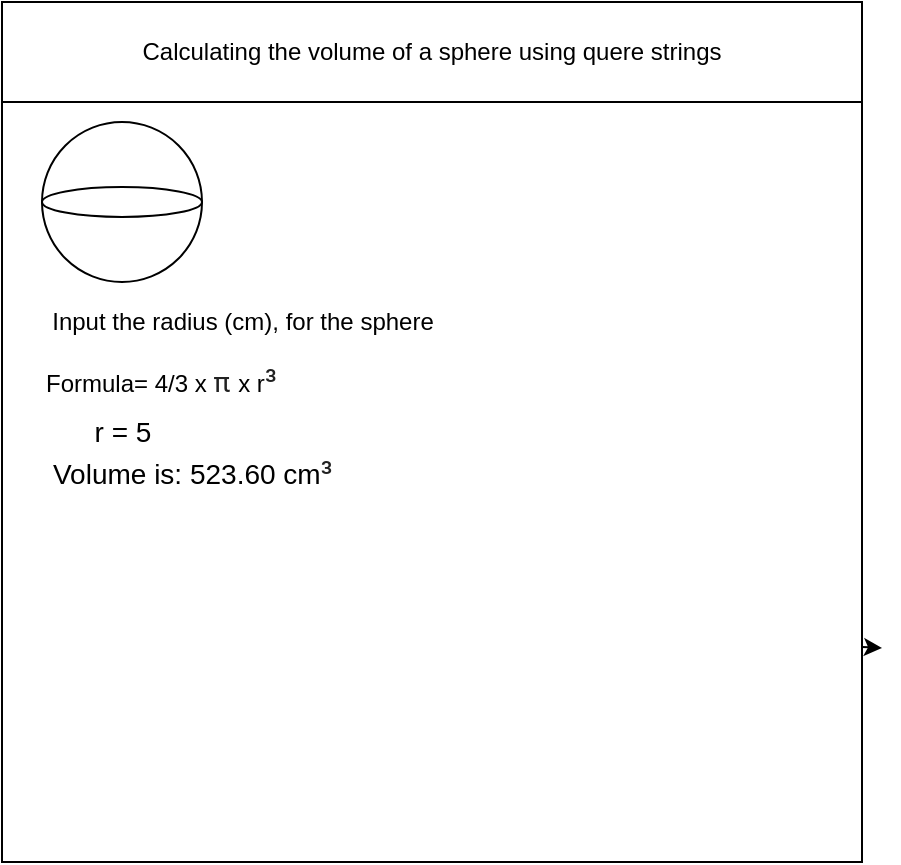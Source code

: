 <mxfile>
    <diagram id="NLMdwFuDThJSYHxl9u7S" name="Page-1">
        <mxGraphModel dx="502" dy="733" grid="1" gridSize="10" guides="1" tooltips="1" connect="1" arrows="1" fold="1" page="1" pageScale="1" pageWidth="827" pageHeight="1169" math="0" shadow="0">
            <root>
                <mxCell id="0"/>
                <mxCell id="1" parent="0"/>
                <mxCell id="13" style="edgeStyle=none;html=1;exitX=1;exitY=0.75;exitDx=0;exitDy=0;fontFamily=Helvetica;fontSize=14;" edge="1" parent="1" source="2">
                    <mxGeometry relative="1" as="geometry">
                        <mxPoint x="470" y="363" as="targetPoint"/>
                    </mxGeometry>
                </mxCell>
                <mxCell id="2" value="" style="whiteSpace=wrap;html=1;aspect=fixed;" vertex="1" parent="1">
                    <mxGeometry x="30" y="40" width="430" height="430" as="geometry"/>
                </mxCell>
                <mxCell id="3" value="Calculating the volume of a sphere using quere strings" style="rounded=0;whiteSpace=wrap;html=1;" vertex="1" parent="1">
                    <mxGeometry x="30" y="40" width="430" height="50" as="geometry"/>
                </mxCell>
                <mxCell id="4" value="" style="ellipse;whiteSpace=wrap;html=1;aspect=fixed;" vertex="1" parent="1">
                    <mxGeometry x="50" y="100" width="80" height="80" as="geometry"/>
                </mxCell>
                <mxCell id="5" value="" style="ellipse;whiteSpace=wrap;html=1;" vertex="1" parent="1">
                    <mxGeometry x="50" y="132.5" width="80" height="15" as="geometry"/>
                </mxCell>
                <mxCell id="8" value="Input the radius (cm), for the sphere" style="text;html=1;align=center;verticalAlign=middle;resizable=0;points=[];autosize=1;strokeColor=none;fillColor=none;" vertex="1" parent="1">
                    <mxGeometry x="45" y="190" width="210" height="20" as="geometry"/>
                </mxCell>
                <mxCell id="9" value="Formula= 4/3 x&amp;nbsp;&lt;span style=&quot;font-size: 14px ; font-family: &amp;#34;roboto&amp;#34; , &amp;#34;helvetica&amp;#34; , &amp;#34;arial&amp;#34; , sans-serif ; color: rgba(0 , 0 , 0 , 0.87) ; letter-spacing: 0.02em&quot;&gt;π&amp;nbsp;&lt;/span&gt;x r&lt;span style=&quot;font-size: 16px ; font-family: &amp;#34;roboto&amp;#34; , &amp;#34;helvetica&amp;#34; , &amp;#34;arial&amp;#34; , sans-serif ; color: rgba(0 , 0 , 0 , 0.87) ; letter-spacing: 0.02em&quot;&gt;³&lt;/span&gt;&lt;br&gt;&amp;nbsp;&lt;h5 style=&quot;padding: 0px ; font-weight: 500 ; line-height: 1 ; letter-spacing: 0.02em ; margin: 24px 0px 16px ; color: rgba(0 , 0 , 0 , 0.87)&quot;&gt;&lt;/h5&gt;&amp;nbsp;" style="text;html=1;align=left;verticalAlign=middle;resizable=0;points=[];autosize=1;strokeColor=none;fillColor=none;" vertex="1" parent="1">
                    <mxGeometry x="50" y="220" width="130" height="70" as="geometry"/>
                </mxCell>
                <mxCell id="10" value="r = 5" style="text;html=1;align=center;verticalAlign=middle;resizable=0;points=[];autosize=1;strokeColor=none;fillColor=none;fontSize=14;fontFamily=Helvetica;" vertex="1" parent="1">
                    <mxGeometry x="70" y="245" width="40" height="20" as="geometry"/>
                </mxCell>
                <mxCell id="11" value="Volume is: 523.60 cm&lt;span style=&quot;color: rgba(0 , 0 , 0 , 0.87) ; font-family: &amp;#34;roboto&amp;#34; , &amp;#34;helvetica&amp;#34; , &amp;#34;arial&amp;#34; , sans-serif ; font-size: 16px ; letter-spacing: 0.32px ; text-align: left&quot;&gt;³&lt;/span&gt;" style="text;html=1;align=center;verticalAlign=middle;resizable=0;points=[];autosize=1;strokeColor=none;fillColor=none;fontSize=14;fontFamily=Helvetica;" vertex="1" parent="1">
                    <mxGeometry x="45" y="265" width="160" height="20" as="geometry"/>
                </mxCell>
                <mxCell id="12" value="" style="ellipse;whiteSpace=wrap;html=1;aspect=fixed;labelBackgroundColor=#000000;fontFamily=Helvetica;fontSize=14;labelBorderColor=default;" vertex="1" parent="1">
                    <mxGeometry x="220" y="310" as="geometry"/>
                </mxCell>
            </root>
        </mxGraphModel>
    </diagram>
</mxfile>